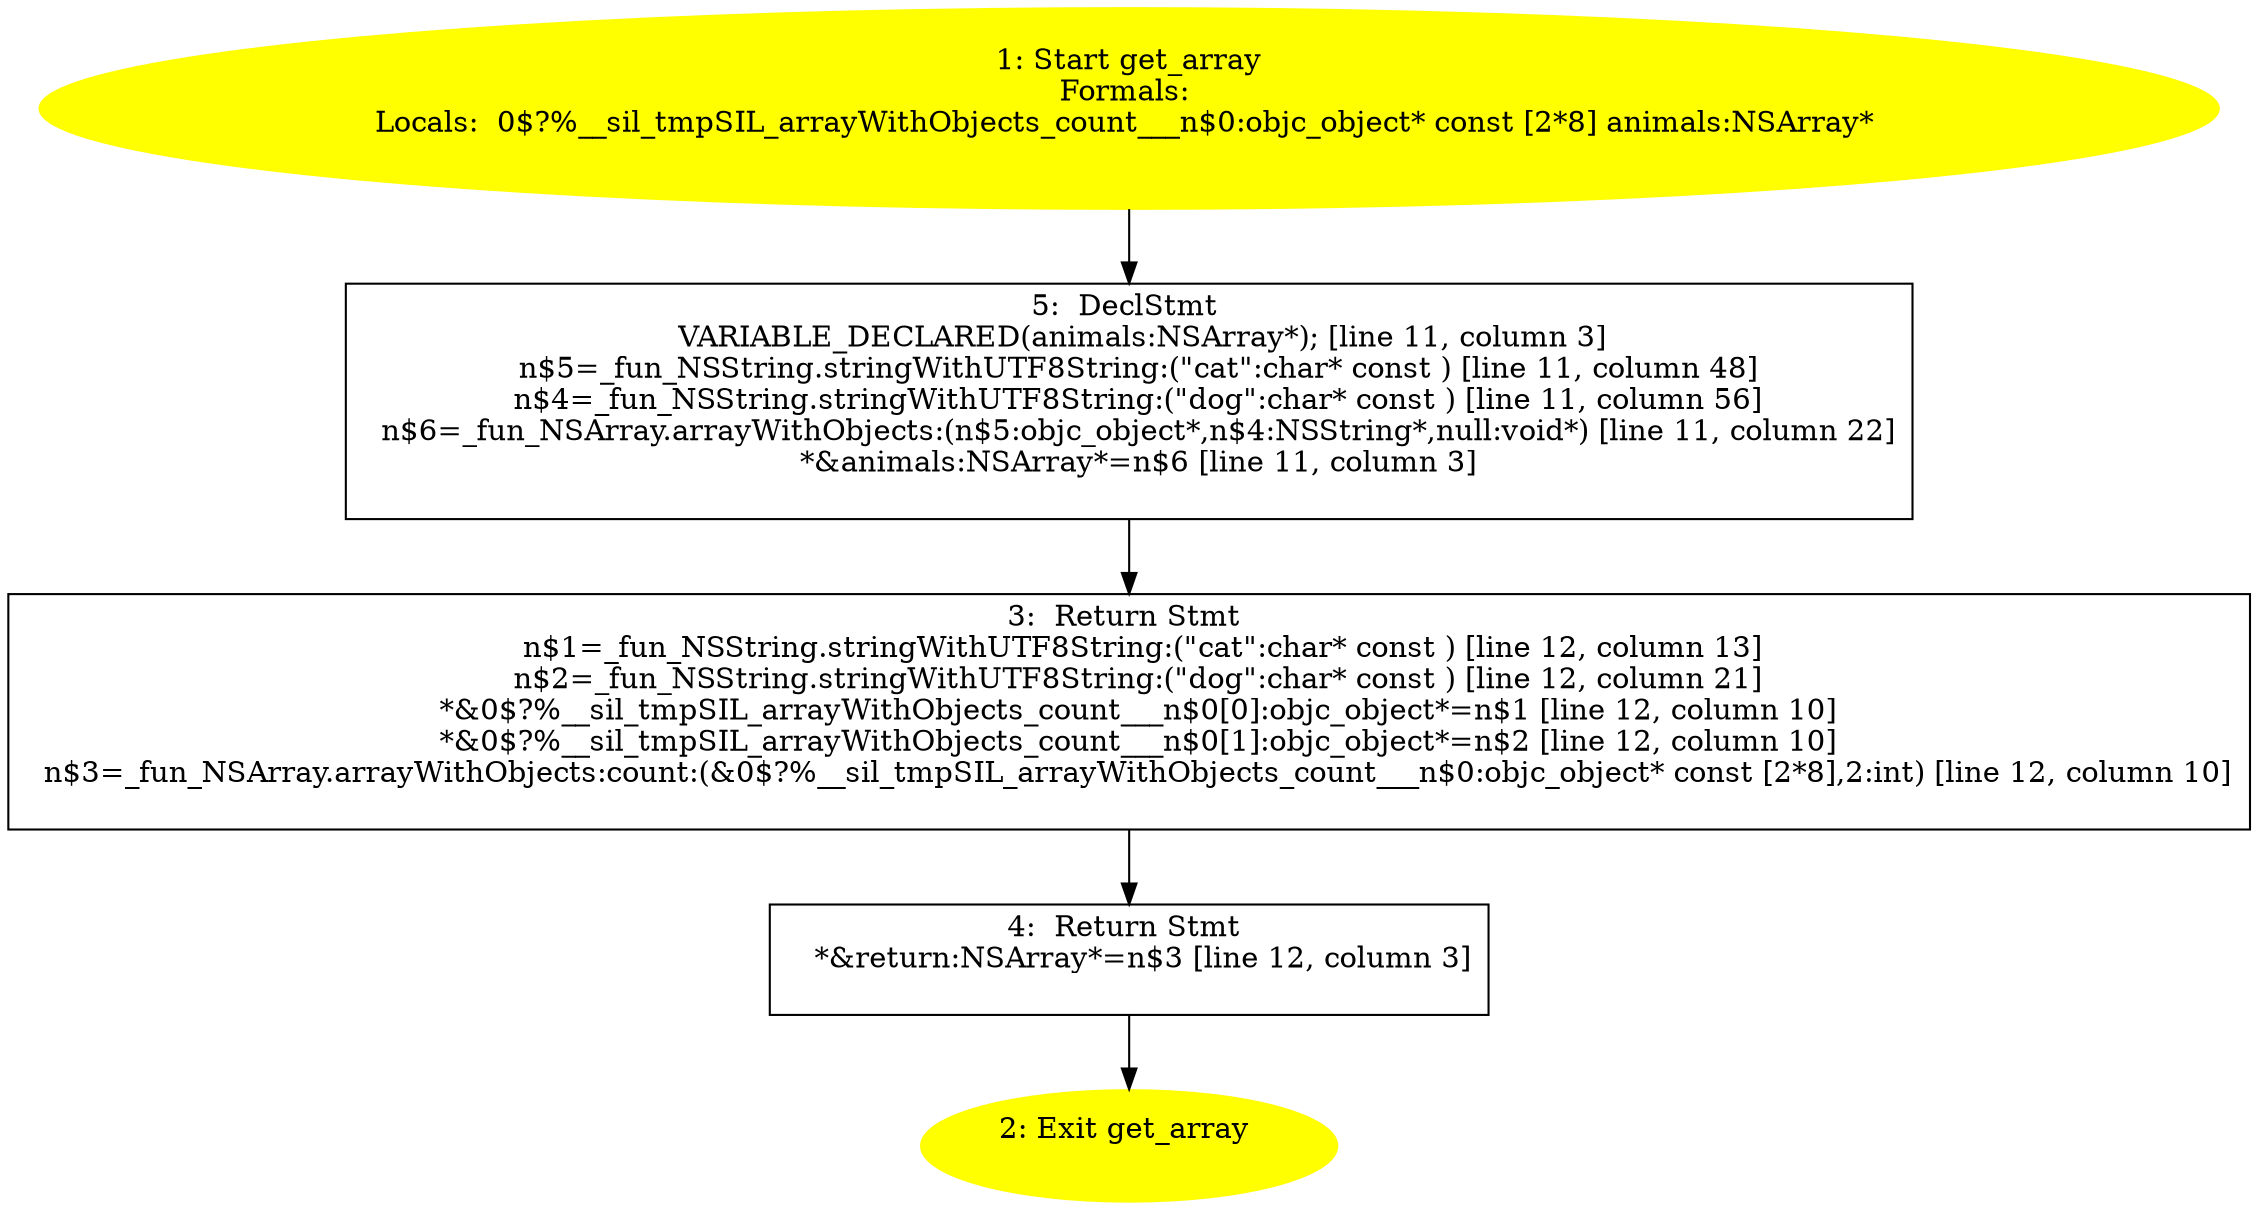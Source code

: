 /* @generated */
digraph cfg {
"get_array.bca6b16c85e5b8ba530f380271b2ec79_1" [label="1: Start get_array\nFormals: \nLocals:  0$?%__sil_tmpSIL_arrayWithObjects_count___n$0:objc_object* const [2*8] animals:NSArray* \n  " color=yellow style=filled]
	

	 "get_array.bca6b16c85e5b8ba530f380271b2ec79_1" -> "get_array.bca6b16c85e5b8ba530f380271b2ec79_5" ;
"get_array.bca6b16c85e5b8ba530f380271b2ec79_2" [label="2: Exit get_array \n  " color=yellow style=filled]
	

"get_array.bca6b16c85e5b8ba530f380271b2ec79_3" [label="3:  Return Stmt \n   n$1=_fun_NSString.stringWithUTF8String:(\"cat\":char* const ) [line 12, column 13]\n  n$2=_fun_NSString.stringWithUTF8String:(\"dog\":char* const ) [line 12, column 21]\n  *&0$?%__sil_tmpSIL_arrayWithObjects_count___n$0[0]:objc_object*=n$1 [line 12, column 10]\n  *&0$?%__sil_tmpSIL_arrayWithObjects_count___n$0[1]:objc_object*=n$2 [line 12, column 10]\n  n$3=_fun_NSArray.arrayWithObjects:count:(&0$?%__sil_tmpSIL_arrayWithObjects_count___n$0:objc_object* const [2*8],2:int) [line 12, column 10]\n " shape="box"]
	

	 "get_array.bca6b16c85e5b8ba530f380271b2ec79_3" -> "get_array.bca6b16c85e5b8ba530f380271b2ec79_4" ;
"get_array.bca6b16c85e5b8ba530f380271b2ec79_4" [label="4:  Return Stmt \n   *&return:NSArray*=n$3 [line 12, column 3]\n " shape="box"]
	

	 "get_array.bca6b16c85e5b8ba530f380271b2ec79_4" -> "get_array.bca6b16c85e5b8ba530f380271b2ec79_2" ;
"get_array.bca6b16c85e5b8ba530f380271b2ec79_5" [label="5:  DeclStmt \n   VARIABLE_DECLARED(animals:NSArray*); [line 11, column 3]\n  n$5=_fun_NSString.stringWithUTF8String:(\"cat\":char* const ) [line 11, column 48]\n  n$4=_fun_NSString.stringWithUTF8String:(\"dog\":char* const ) [line 11, column 56]\n  n$6=_fun_NSArray.arrayWithObjects:(n$5:objc_object*,n$4:NSString*,null:void*) [line 11, column 22]\n  *&animals:NSArray*=n$6 [line 11, column 3]\n " shape="box"]
	

	 "get_array.bca6b16c85e5b8ba530f380271b2ec79_5" -> "get_array.bca6b16c85e5b8ba530f380271b2ec79_3" ;
}
